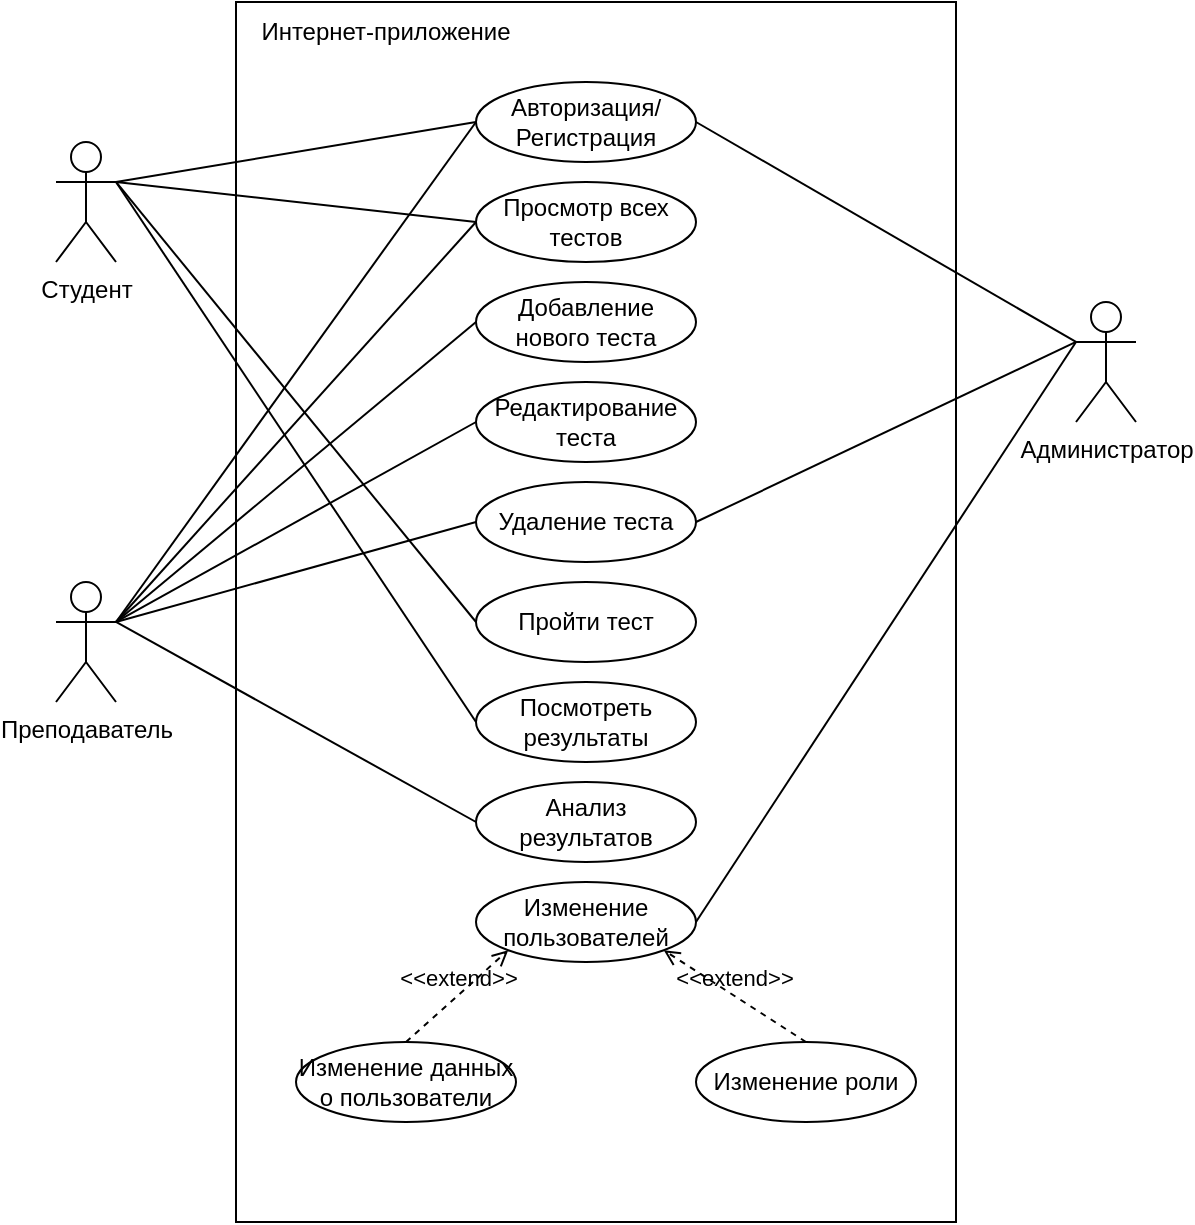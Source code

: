 <mxfile version="23.1.1" type="device">
  <diagram name="Страница — 1" id="0vvIhGY6vjBX9V3UM5k7">
    <mxGraphModel dx="1235" dy="624" grid="1" gridSize="10" guides="1" tooltips="1" connect="1" arrows="1" fold="1" page="1" pageScale="1" pageWidth="827" pageHeight="1169" math="0" shadow="0">
      <root>
        <mxCell id="0" />
        <mxCell id="1" parent="0" />
        <mxCell id="CjnS104LVZFTxfVLperR-25" value="" style="rounded=0;whiteSpace=wrap;html=1;" parent="1" vertex="1">
          <mxGeometry x="220" y="40" width="360" height="610" as="geometry" />
        </mxCell>
        <mxCell id="CjnS104LVZFTxfVLperR-1" value="Студент" style="shape=umlActor;verticalLabelPosition=bottom;verticalAlign=top;html=1;" parent="1" vertex="1">
          <mxGeometry x="130" y="110" width="30" height="60" as="geometry" />
        </mxCell>
        <mxCell id="CjnS104LVZFTxfVLperR-2" value="Преподаватель" style="shape=umlActor;verticalLabelPosition=bottom;verticalAlign=top;html=1;" parent="1" vertex="1">
          <mxGeometry x="130" y="330" width="30" height="60" as="geometry" />
        </mxCell>
        <mxCell id="CjnS104LVZFTxfVLperR-5" value="Администратор" style="shape=umlActor;verticalLabelPosition=bottom;verticalAlign=top;html=1;" parent="1" vertex="1">
          <mxGeometry x="640" y="190" width="30" height="60" as="geometry" />
        </mxCell>
        <mxCell id="CjnS104LVZFTxfVLperR-8" value="Авторизация/Регистрация" style="ellipse;whiteSpace=wrap;html=1;" parent="1" vertex="1">
          <mxGeometry x="340" y="80" width="110" height="40" as="geometry" />
        </mxCell>
        <mxCell id="CjnS104LVZFTxfVLperR-9" value="Просмотр всех тестов" style="ellipse;whiteSpace=wrap;html=1;" parent="1" vertex="1">
          <mxGeometry x="340" y="130" width="110" height="40" as="geometry" />
        </mxCell>
        <mxCell id="CjnS104LVZFTxfVLperR-10" value="Добавление нового теста" style="ellipse;whiteSpace=wrap;html=1;" parent="1" vertex="1">
          <mxGeometry x="340" y="180" width="110" height="40" as="geometry" />
        </mxCell>
        <mxCell id="CjnS104LVZFTxfVLperR-11" value="Пройти тест" style="ellipse;whiteSpace=wrap;html=1;" parent="1" vertex="1">
          <mxGeometry x="340" y="330" width="110" height="40" as="geometry" />
        </mxCell>
        <mxCell id="CjnS104LVZFTxfVLperR-12" value="Посмотреть результаты" style="ellipse;whiteSpace=wrap;html=1;" parent="1" vertex="1">
          <mxGeometry x="340" y="380" width="110" height="40" as="geometry" />
        </mxCell>
        <mxCell id="CjnS104LVZFTxfVLperR-13" value="Редактирование теста" style="ellipse;whiteSpace=wrap;html=1;" parent="1" vertex="1">
          <mxGeometry x="340" y="230" width="110" height="40" as="geometry" />
        </mxCell>
        <mxCell id="CjnS104LVZFTxfVLperR-14" value="Анализ результатов" style="ellipse;whiteSpace=wrap;html=1;" parent="1" vertex="1">
          <mxGeometry x="340" y="430" width="110" height="40" as="geometry" />
        </mxCell>
        <mxCell id="CjnS104LVZFTxfVLperR-16" value="Изменение пользователей" style="ellipse;whiteSpace=wrap;html=1;" parent="1" vertex="1">
          <mxGeometry x="340" y="480" width="110" height="40" as="geometry" />
        </mxCell>
        <mxCell id="CjnS104LVZFTxfVLperR-20" value="&amp;lt;&amp;lt;extend&amp;gt;&amp;gt;" style="html=1;verticalAlign=bottom;labelBackgroundColor=none;endArrow=open;endFill=0;dashed=1;rounded=0;entryX=1;entryY=1;entryDx=0;entryDy=0;exitX=0.5;exitY=0;exitDx=0;exitDy=0;" parent="1" source="CjnS104LVZFTxfVLperR-22" target="CjnS104LVZFTxfVLperR-16" edge="1">
          <mxGeometry width="160" relative="1" as="geometry">
            <mxPoint x="510" y="570" as="sourcePoint" />
            <mxPoint x="530" y="550" as="targetPoint" />
          </mxGeometry>
        </mxCell>
        <mxCell id="CjnS104LVZFTxfVLperR-21" value="&amp;lt;&amp;lt;extend&amp;gt;&amp;gt;" style="html=1;verticalAlign=bottom;labelBackgroundColor=none;endArrow=open;endFill=0;dashed=1;rounded=0;entryX=0;entryY=1;entryDx=0;entryDy=0;exitX=0.5;exitY=0;exitDx=0;exitDy=0;" parent="1" source="CjnS104LVZFTxfVLperR-23" target="CjnS104LVZFTxfVLperR-16" edge="1">
          <mxGeometry width="160" relative="1" as="geometry">
            <mxPoint x="310" y="570" as="sourcePoint" />
            <mxPoint x="310" y="520" as="targetPoint" />
          </mxGeometry>
        </mxCell>
        <mxCell id="CjnS104LVZFTxfVLperR-22" value="Изменение роли" style="ellipse;whiteSpace=wrap;html=1;" parent="1" vertex="1">
          <mxGeometry x="450" y="560" width="110" height="40" as="geometry" />
        </mxCell>
        <mxCell id="CjnS104LVZFTxfVLperR-23" value="Изменение данных о пользователи" style="ellipse;whiteSpace=wrap;html=1;" parent="1" vertex="1">
          <mxGeometry x="250" y="560" width="110" height="40" as="geometry" />
        </mxCell>
        <mxCell id="CjnS104LVZFTxfVLperR-26" value="Интернет-приложение" style="text;html=1;strokeColor=none;fillColor=none;align=center;verticalAlign=middle;whiteSpace=wrap;rounded=0;" parent="1" vertex="1">
          <mxGeometry x="220" y="40" width="150" height="30" as="geometry" />
        </mxCell>
        <mxCell id="CjnS104LVZFTxfVLperR-27" value="" style="endArrow=none;html=1;rounded=0;entryX=1;entryY=0.333;entryDx=0;entryDy=0;entryPerimeter=0;exitX=0;exitY=0.5;exitDx=0;exitDy=0;" parent="1" source="CjnS104LVZFTxfVLperR-8" target="CjnS104LVZFTxfVLperR-1" edge="1">
          <mxGeometry width="50" height="50" relative="1" as="geometry">
            <mxPoint x="120" y="340" as="sourcePoint" />
            <mxPoint x="170" y="290" as="targetPoint" />
          </mxGeometry>
        </mxCell>
        <mxCell id="CjnS104LVZFTxfVLperR-28" value="" style="endArrow=none;html=1;rounded=0;entryX=1;entryY=0.333;entryDx=0;entryDy=0;entryPerimeter=0;exitX=0;exitY=0.5;exitDx=0;exitDy=0;" parent="1" source="CjnS104LVZFTxfVLperR-8" target="CjnS104LVZFTxfVLperR-2" edge="1">
          <mxGeometry width="50" height="50" relative="1" as="geometry">
            <mxPoint x="350" y="110" as="sourcePoint" />
            <mxPoint x="170" y="140" as="targetPoint" />
          </mxGeometry>
        </mxCell>
        <mxCell id="CjnS104LVZFTxfVLperR-29" value="" style="endArrow=none;html=1;rounded=0;exitX=0;exitY=0.5;exitDx=0;exitDy=0;entryX=1;entryY=0.333;entryDx=0;entryDy=0;entryPerimeter=0;" parent="1" source="CjnS104LVZFTxfVLperR-9" target="CjnS104LVZFTxfVLperR-1" edge="1">
          <mxGeometry width="50" height="50" relative="1" as="geometry">
            <mxPoint x="330" y="185" as="sourcePoint" />
            <mxPoint x="150" y="255" as="targetPoint" />
          </mxGeometry>
        </mxCell>
        <mxCell id="CjnS104LVZFTxfVLperR-30" value="" style="endArrow=none;html=1;rounded=0;entryX=1;entryY=0.333;entryDx=0;entryDy=0;entryPerimeter=0;exitX=0;exitY=0.5;exitDx=0;exitDy=0;" parent="1" source="CjnS104LVZFTxfVLperR-9" target="CjnS104LVZFTxfVLperR-2" edge="1">
          <mxGeometry width="50" height="50" relative="1" as="geometry">
            <mxPoint x="350" y="110" as="sourcePoint" />
            <mxPoint x="170" y="360" as="targetPoint" />
          </mxGeometry>
        </mxCell>
        <mxCell id="CjnS104LVZFTxfVLperR-31" value="" style="endArrow=none;html=1;rounded=0;entryX=1;entryY=0.333;entryDx=0;entryDy=0;entryPerimeter=0;exitX=0;exitY=0.5;exitDx=0;exitDy=0;" parent="1" source="CjnS104LVZFTxfVLperR-10" target="CjnS104LVZFTxfVLperR-2" edge="1">
          <mxGeometry width="50" height="50" relative="1" as="geometry">
            <mxPoint x="370" y="200" as="sourcePoint" />
            <mxPoint x="190" y="400" as="targetPoint" />
          </mxGeometry>
        </mxCell>
        <mxCell id="CjnS104LVZFTxfVLperR-32" value="" style="endArrow=none;html=1;rounded=0;entryX=1;entryY=0.333;entryDx=0;entryDy=0;entryPerimeter=0;exitX=0;exitY=0.5;exitDx=0;exitDy=0;" parent="1" source="CjnS104LVZFTxfVLperR-13" target="CjnS104LVZFTxfVLperR-2" edge="1">
          <mxGeometry width="50" height="50" relative="1" as="geometry">
            <mxPoint x="370" y="250" as="sourcePoint" />
            <mxPoint x="190" y="400" as="targetPoint" />
          </mxGeometry>
        </mxCell>
        <mxCell id="CjnS104LVZFTxfVLperR-33" value="" style="endArrow=none;html=1;rounded=0;exitX=0;exitY=0.5;exitDx=0;exitDy=0;entryX=1;entryY=0.333;entryDx=0;entryDy=0;entryPerimeter=0;" parent="1" source="CjnS104LVZFTxfVLperR-11" target="CjnS104LVZFTxfVLperR-1" edge="1">
          <mxGeometry width="50" height="50" relative="1" as="geometry">
            <mxPoint x="345" y="210" as="sourcePoint" />
            <mxPoint x="165" y="190" as="targetPoint" />
          </mxGeometry>
        </mxCell>
        <mxCell id="CjnS104LVZFTxfVLperR-34" value="" style="endArrow=none;html=1;rounded=0;entryX=1;entryY=0.5;entryDx=0;entryDy=0;exitX=0;exitY=0.333;exitDx=0;exitDy=0;exitPerimeter=0;" parent="1" source="CjnS104LVZFTxfVLperR-5" target="CjnS104LVZFTxfVLperR-16" edge="1">
          <mxGeometry width="50" height="50" relative="1" as="geometry">
            <mxPoint x="620" y="320" as="sourcePoint" />
            <mxPoint x="440" y="420" as="targetPoint" />
          </mxGeometry>
        </mxCell>
        <mxCell id="CjnS104LVZFTxfVLperR-35" value="" style="endArrow=none;html=1;rounded=0;entryX=1;entryY=0.5;entryDx=0;entryDy=0;exitX=0;exitY=0.333;exitDx=0;exitDy=0;exitPerimeter=0;" parent="1" source="CjnS104LVZFTxfVLperR-5" target="CjnS104LVZFTxfVLperR-8" edge="1">
          <mxGeometry width="50" height="50" relative="1" as="geometry">
            <mxPoint x="650" y="220" as="sourcePoint" />
            <mxPoint x="465" y="460" as="targetPoint" />
          </mxGeometry>
        </mxCell>
        <mxCell id="CjnS104LVZFTxfVLperR-36" value="" style="endArrow=none;html=1;rounded=0;entryX=1;entryY=0.333;entryDx=0;entryDy=0;entryPerimeter=0;exitX=0;exitY=0.5;exitDx=0;exitDy=0;" parent="1" source="CjnS104LVZFTxfVLperR-14" target="CjnS104LVZFTxfVLperR-2" edge="1">
          <mxGeometry width="50" height="50" relative="1" as="geometry">
            <mxPoint x="360" y="310" as="sourcePoint" />
            <mxPoint x="180" y="410" as="targetPoint" />
          </mxGeometry>
        </mxCell>
        <mxCell id="CjnS104LVZFTxfVLperR-37" value="" style="endArrow=none;html=1;rounded=0;exitX=0;exitY=0.5;exitDx=0;exitDy=0;entryX=1;entryY=0.333;entryDx=0;entryDy=0;entryPerimeter=0;" parent="1" source="CjnS104LVZFTxfVLperR-12" target="CjnS104LVZFTxfVLperR-1" edge="1">
          <mxGeometry width="50" height="50" relative="1" as="geometry">
            <mxPoint x="350" y="310" as="sourcePoint" />
            <mxPoint x="160" y="240" as="targetPoint" />
          </mxGeometry>
        </mxCell>
        <mxCell id="SDZYCBkcd6iLztkj0R4P-1" value="Удаление теста" style="ellipse;whiteSpace=wrap;html=1;" vertex="1" parent="1">
          <mxGeometry x="340" y="280" width="110" height="40" as="geometry" />
        </mxCell>
        <mxCell id="SDZYCBkcd6iLztkj0R4P-2" value="" style="endArrow=none;html=1;rounded=0;entryX=1;entryY=0.5;entryDx=0;entryDy=0;exitX=0;exitY=0.333;exitDx=0;exitDy=0;exitPerimeter=0;" edge="1" parent="1" source="CjnS104LVZFTxfVLperR-5" target="SDZYCBkcd6iLztkj0R4P-1">
          <mxGeometry width="50" height="50" relative="1" as="geometry">
            <mxPoint x="620" y="210" as="sourcePoint" />
            <mxPoint x="460" y="560" as="targetPoint" />
          </mxGeometry>
        </mxCell>
        <mxCell id="SDZYCBkcd6iLztkj0R4P-3" value="" style="endArrow=none;html=1;rounded=0;entryX=1;entryY=0.333;entryDx=0;entryDy=0;exitX=0;exitY=0.5;exitDx=0;exitDy=0;entryPerimeter=0;" edge="1" parent="1" source="SDZYCBkcd6iLztkj0R4P-1" target="CjnS104LVZFTxfVLperR-2">
          <mxGeometry width="50" height="50" relative="1" as="geometry">
            <mxPoint x="650" y="220" as="sourcePoint" />
            <mxPoint x="460" y="310" as="targetPoint" />
          </mxGeometry>
        </mxCell>
      </root>
    </mxGraphModel>
  </diagram>
</mxfile>
